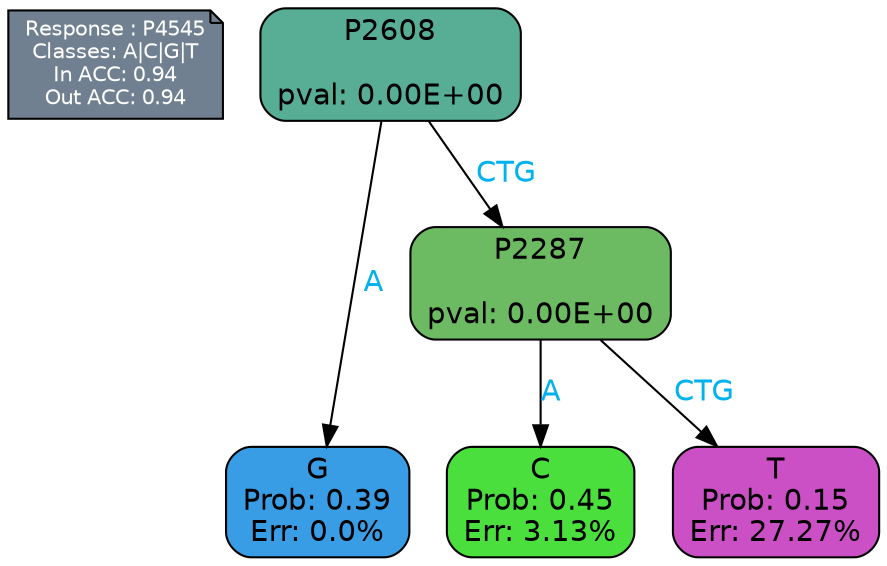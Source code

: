 digraph Tree {
node [shape=box, style="filled, rounded", color="black", fontname=helvetica] ;
graph [ranksep=equally, splines=polylines, bgcolor=transparent, dpi=600] ;
edge [fontname=helvetica] ;
LEGEND [label="Response : P4545
Classes: A|C|G|T
In ACC: 0.94
Out ACC: 0.94
",shape=note,align=left,style=filled,fillcolor="slategray",fontcolor="white",fontsize=10];1 [label="P2608

pval: 0.00E+00", fillcolor="#57ae95"] ;
2 [label="G
Prob: 0.39
Err: 0.0%", fillcolor="#399de5"] ;
3 [label="P2287

pval: 0.00E+00", fillcolor="#6cba61"] ;
4 [label="C
Prob: 0.45
Err: 3.13%", fillcolor="#4bdf3e"] ;
5 [label="T
Prob: 0.15
Err: 27.27%", fillcolor="#cb4fc5"] ;
1 -> 2 [label="A",fontcolor=deepskyblue2] ;
1 -> 3 [label="CTG",fontcolor=deepskyblue2] ;
3 -> 4 [label="A",fontcolor=deepskyblue2] ;
3 -> 5 [label="CTG",fontcolor=deepskyblue2] ;
{rank = same; 2;4;5;}{rank = same; LEGEND;1;}}